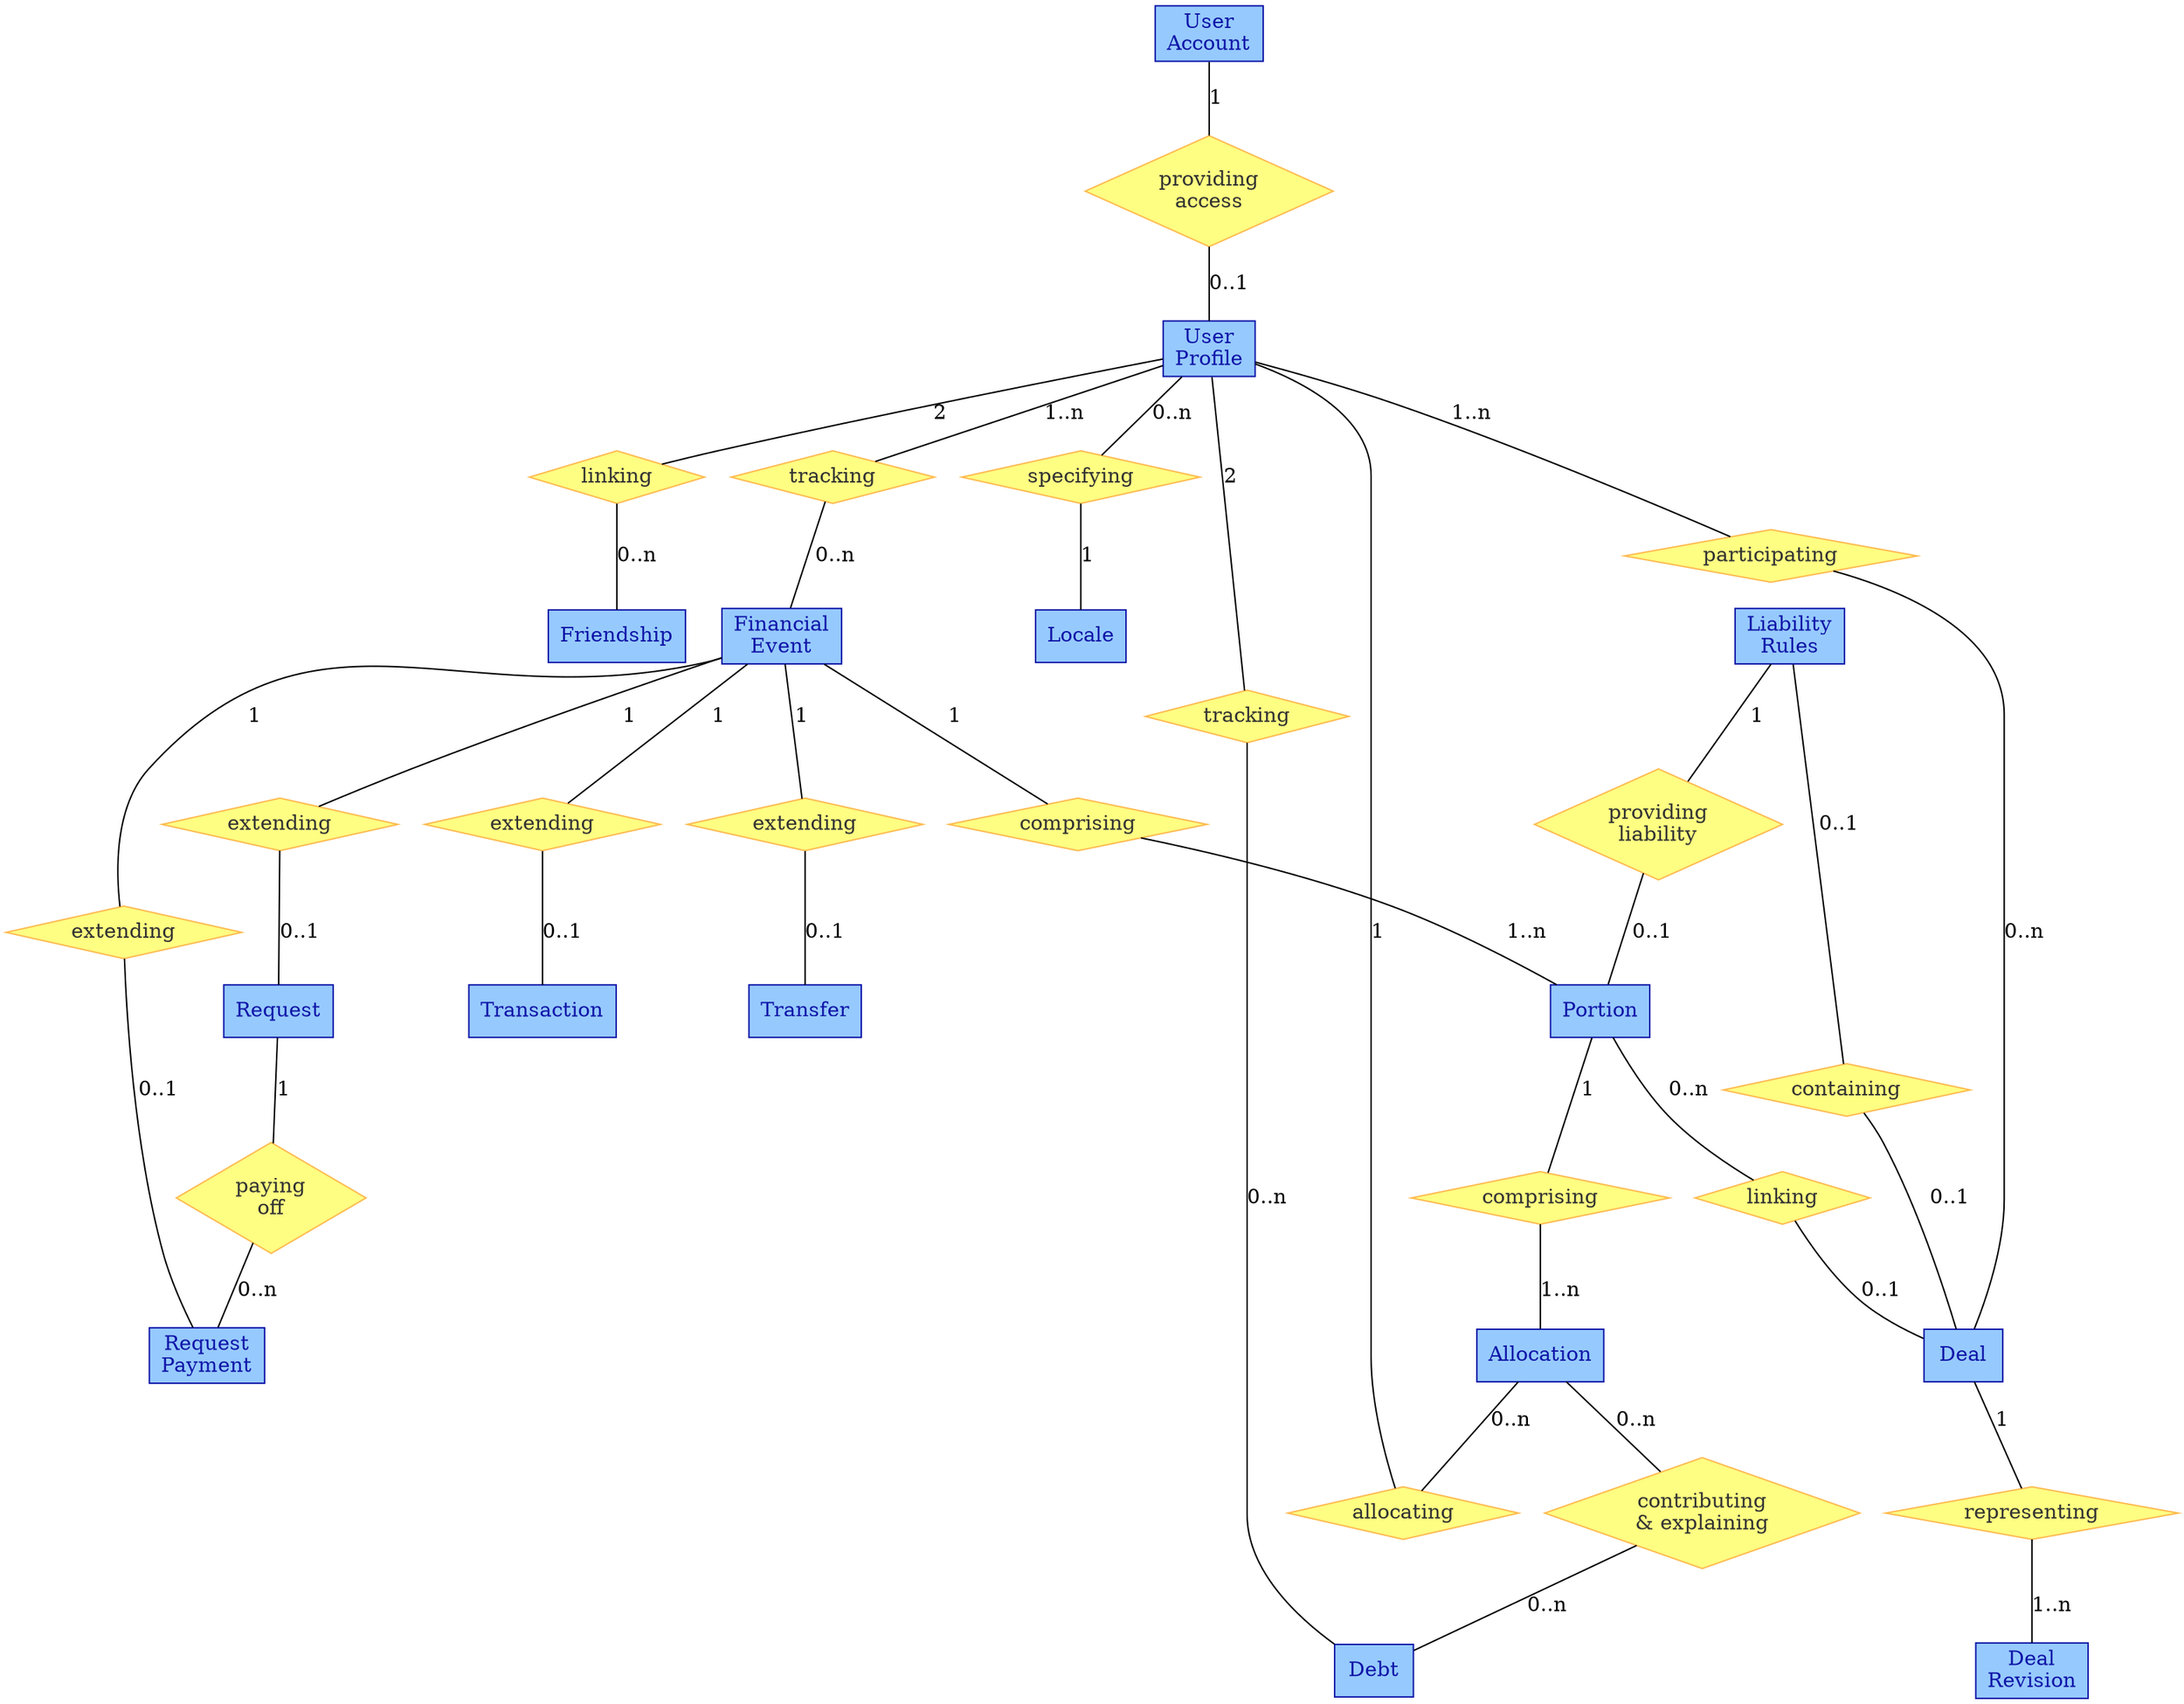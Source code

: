 digraph ERD {
  node [style=filled];

  // Entities
  node [shape=box, color="#1117A8", fontcolor="#1117A8", fillcolor="#96CAFE"];
  e1 [label="User\nAccount"];
  e2 [label="User\nProfile"];
  e3 [label="Friendship"];
  e4 [label="Deal"];
  e5 [label="Locale"];
  e6 [label="Deal\nRevision"];
  e7 [label="Debt"];
  e8 [label="Financial\nEvent"];
  e9 [label="Portion"];
  e10 [label="Allocation"];
  e11 [label="Liability\nRules"];
  e12 [label="Transaction"];
  e13 [label="Transfer"];
  e14 [label="Request"];
  e15 [label="Request\nPayment"];

  // Relations
  node [shape=diamond, color="#FEBB51", fontcolor="#333333", fillcolor="#FEFE82"];
  edge [dir=none];
  r1 [label="providing\naccess"]; e1 -> r1 [label="1"]; r1 -> e2 [label="0..1"];
  r2 [label="linking"]; e2 -> r2 [label="2"]; r2 -> e3 [label="0..n"];
  r3 [label="participating"]; e2 -> r3 [label="1..n"]; r3 -> e4 [label="0..n"];
  r4 [label="specifying"]; e2 -> r4 [label="0..n"]; r4 -> e5 [label="1"];
  r5 [label="representing"]; e4 -> r5 [label="1"]; r5 -> e6 [label="1..n"];
  r6 [label="tracking"]; e2 -> r6 [label="2"]; r6 -> e7 [label="0..n"];
  r7 [label="tracking"]; e2 -> r7 [label="1..n"]; r7 -> e8 [label="0..n"];
  r8 [label="comprising"]; e8 -> r8 [label="1"]; r8 -> e9 [label="1..n"];
  r9 [label="comprising"]; e9 -> r9 [label="1"]; r9 -> e10 [label="1..n"];
  r10 [label="linking"]; e9 -> r10 [label="0..n"]; r10 -> e4 [label="0..1"];
  r11 [label="allocating"]; e10 -> r11 [label="0..n"]; r11 -> e2 [label="1"];
  r12 [label="contributing\n& explaining"]; e10 -> r12 [label="0..n"]; r12 -> e7 [label="0..n"];
  r13 [label="providing\nliability"]; e11 -> r13 [label="1"]; r13 -> e9 [label="0..1"];
  r14 [label="containing"]; e11 -> r14 [label="0..1"]; r14 -> e4 [label="0..1"];
  r15 [label="extending"]; e8 -> r15 [label="1"]; r15 -> e12 [label="0..1"];
  r16 [label="extending"]; e8 -> r16 [label="1"]; r16 -> e13 [label="0..1"];
  r17 [label="extending"]; e8 -> r17 [label="1"]; r17 -> e14 [label="0..1"];
  r18 [label="extending"]; e8 -> r18 [label="1"]; r18 -> e15 [label="0..1"];
  r19 [label="paying\noff"]; e14 -> r19 [label="1"]; r19 -> e15 [label="0..n"];
}
